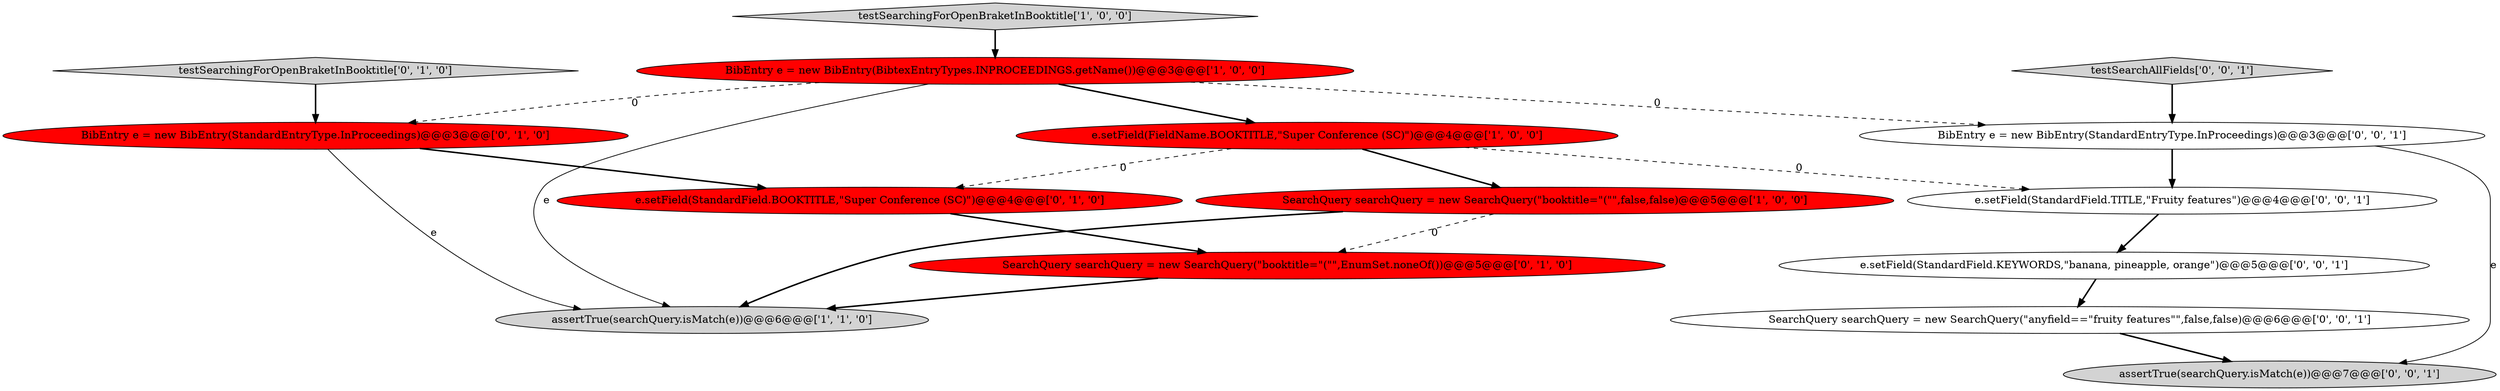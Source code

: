 digraph {
8 [style = filled, label = "testSearchingForOpenBraketInBooktitle['0', '1', '0']", fillcolor = lightgray, shape = diamond image = "AAA0AAABBB2BBB"];
5 [style = filled, label = "BibEntry e = new BibEntry(StandardEntryType.InProceedings)@@@3@@@['0', '1', '0']", fillcolor = red, shape = ellipse image = "AAA1AAABBB2BBB"];
4 [style = filled, label = "testSearchingForOpenBraketInBooktitle['1', '0', '0']", fillcolor = lightgray, shape = diamond image = "AAA0AAABBB1BBB"];
3 [style = filled, label = "SearchQuery searchQuery = new SearchQuery(\"booktitle=\"(\"\",false,false)@@@5@@@['1', '0', '0']", fillcolor = red, shape = ellipse image = "AAA1AAABBB1BBB"];
9 [style = filled, label = "testSearchAllFields['0', '0', '1']", fillcolor = lightgray, shape = diamond image = "AAA0AAABBB3BBB"];
10 [style = filled, label = "assertTrue(searchQuery.isMatch(e))@@@7@@@['0', '0', '1']", fillcolor = lightgray, shape = ellipse image = "AAA0AAABBB3BBB"];
12 [style = filled, label = "SearchQuery searchQuery = new SearchQuery(\"anyfield==\"fruity features\"\",false,false)@@@6@@@['0', '0', '1']", fillcolor = white, shape = ellipse image = "AAA0AAABBB3BBB"];
2 [style = filled, label = "BibEntry e = new BibEntry(BibtexEntryTypes.INPROCEEDINGS.getName())@@@3@@@['1', '0', '0']", fillcolor = red, shape = ellipse image = "AAA1AAABBB1BBB"];
7 [style = filled, label = "SearchQuery searchQuery = new SearchQuery(\"booktitle=\"(\"\",EnumSet.noneOf())@@@5@@@['0', '1', '0']", fillcolor = red, shape = ellipse image = "AAA1AAABBB2BBB"];
11 [style = filled, label = "e.setField(StandardField.KEYWORDS,\"banana, pineapple, orange\")@@@5@@@['0', '0', '1']", fillcolor = white, shape = ellipse image = "AAA0AAABBB3BBB"];
14 [style = filled, label = "BibEntry e = new BibEntry(StandardEntryType.InProceedings)@@@3@@@['0', '0', '1']", fillcolor = white, shape = ellipse image = "AAA0AAABBB3BBB"];
6 [style = filled, label = "e.setField(StandardField.BOOKTITLE,\"Super Conference (SC)\")@@@4@@@['0', '1', '0']", fillcolor = red, shape = ellipse image = "AAA1AAABBB2BBB"];
0 [style = filled, label = "assertTrue(searchQuery.isMatch(e))@@@6@@@['1', '1', '0']", fillcolor = lightgray, shape = ellipse image = "AAA0AAABBB1BBB"];
1 [style = filled, label = "e.setField(FieldName.BOOKTITLE,\"Super Conference (SC)\")@@@4@@@['1', '0', '0']", fillcolor = red, shape = ellipse image = "AAA1AAABBB1BBB"];
13 [style = filled, label = "e.setField(StandardField.TITLE,\"Fruity features\")@@@4@@@['0', '0', '1']", fillcolor = white, shape = ellipse image = "AAA0AAABBB3BBB"];
3->7 [style = dashed, label="0"];
2->1 [style = bold, label=""];
1->3 [style = bold, label=""];
7->0 [style = bold, label=""];
11->12 [style = bold, label=""];
4->2 [style = bold, label=""];
13->11 [style = bold, label=""];
3->0 [style = bold, label=""];
5->0 [style = solid, label="e"];
1->13 [style = dashed, label="0"];
2->0 [style = solid, label="e"];
2->5 [style = dashed, label="0"];
12->10 [style = bold, label=""];
5->6 [style = bold, label=""];
8->5 [style = bold, label=""];
2->14 [style = dashed, label="0"];
1->6 [style = dashed, label="0"];
9->14 [style = bold, label=""];
14->13 [style = bold, label=""];
6->7 [style = bold, label=""];
14->10 [style = solid, label="e"];
}

